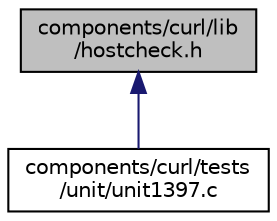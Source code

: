 digraph "components/curl/lib/hostcheck.h"
{
  edge [fontname="Helvetica",fontsize="10",labelfontname="Helvetica",labelfontsize="10"];
  node [fontname="Helvetica",fontsize="10",shape=record];
  Node13 [label="components/curl/lib\l/hostcheck.h",height=0.2,width=0.4,color="black", fillcolor="grey75", style="filled", fontcolor="black"];
  Node13 -> Node14 [dir="back",color="midnightblue",fontsize="10",style="solid",fontname="Helvetica"];
  Node14 [label="components/curl/tests\l/unit/unit1397.c",height=0.2,width=0.4,color="black", fillcolor="white", style="filled",URL="$unit1397_8c.html"];
}
